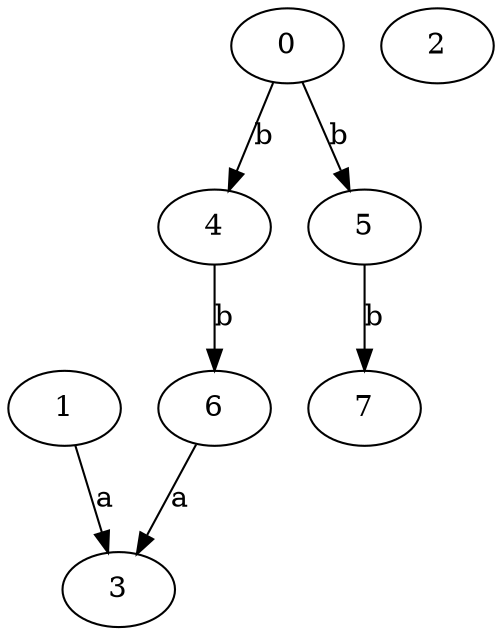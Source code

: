strict digraph  {
1;
2;
3;
4;
0;
5;
6;
7;
1 -> 3  [label=a];
4 -> 6  [label=b];
0 -> 4  [label=b];
0 -> 5  [label=b];
5 -> 7  [label=b];
6 -> 3  [label=a];
}
